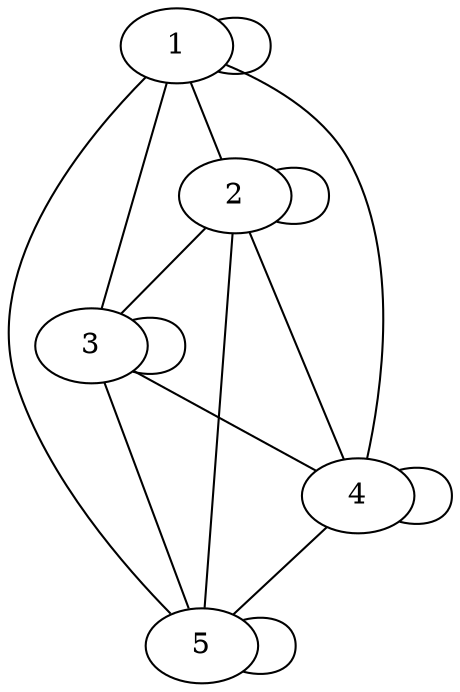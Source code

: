 graph  {
1 [host_bandwidth_down="10 Mbit", host_bandwidth_up="10 Mbit"];
2 [host_bandwidth_down="10 Mbit", host_bandwidth_up="10 Mbit"];
3 [host_bandwidth_down="10 Mbit", host_bandwidth_up="10 Mbit"];
4 [host_bandwidth_down="10 Mbit", host_bandwidth_up="10 Mbit"];
5 [host_bandwidth_down="10 Mbit", host_bandwidth_up="10 Mbit"];
1 -- 1  [latency="10 ms", packet_loss="0.0", weight=0];
1 -- 2  [latency="10 ms", packet_loss="0.0", weight=1];
1 -- 3  [latency="10 ms", packet_loss="0.0", weight=1];
1 -- 4  [latency="10 ms", packet_loss="0.0", weight=1];
1 -- 5  [latency="10 ms", packet_loss="0.0", weight=1];
2 -- 2  [latency="10 ms", packet_loss="0.0", weight=0];
2 -- 3  [latency="10 ms", packet_loss="0.0", weight=1];
2 -- 4  [latency="10 ms", packet_loss="0.0", weight=1];
2 -- 5  [latency="10 ms", packet_loss="0.0", weight=1];
3 -- 3  [latency="10 ms", packet_loss="0.0", weight=0];
3 -- 4  [latency="10 ms", packet_loss="0.0", weight=1];
3 -- 5  [latency="10 ms", packet_loss="0.0", weight=1];
4 -- 4  [latency="10 ms", packet_loss="0.0", weight=0];
4 -- 5  [latency="10 ms", packet_loss="0.0", weight=1];
5 -- 5  [latency="10 ms", packet_loss="0.0", weight=0];
}
